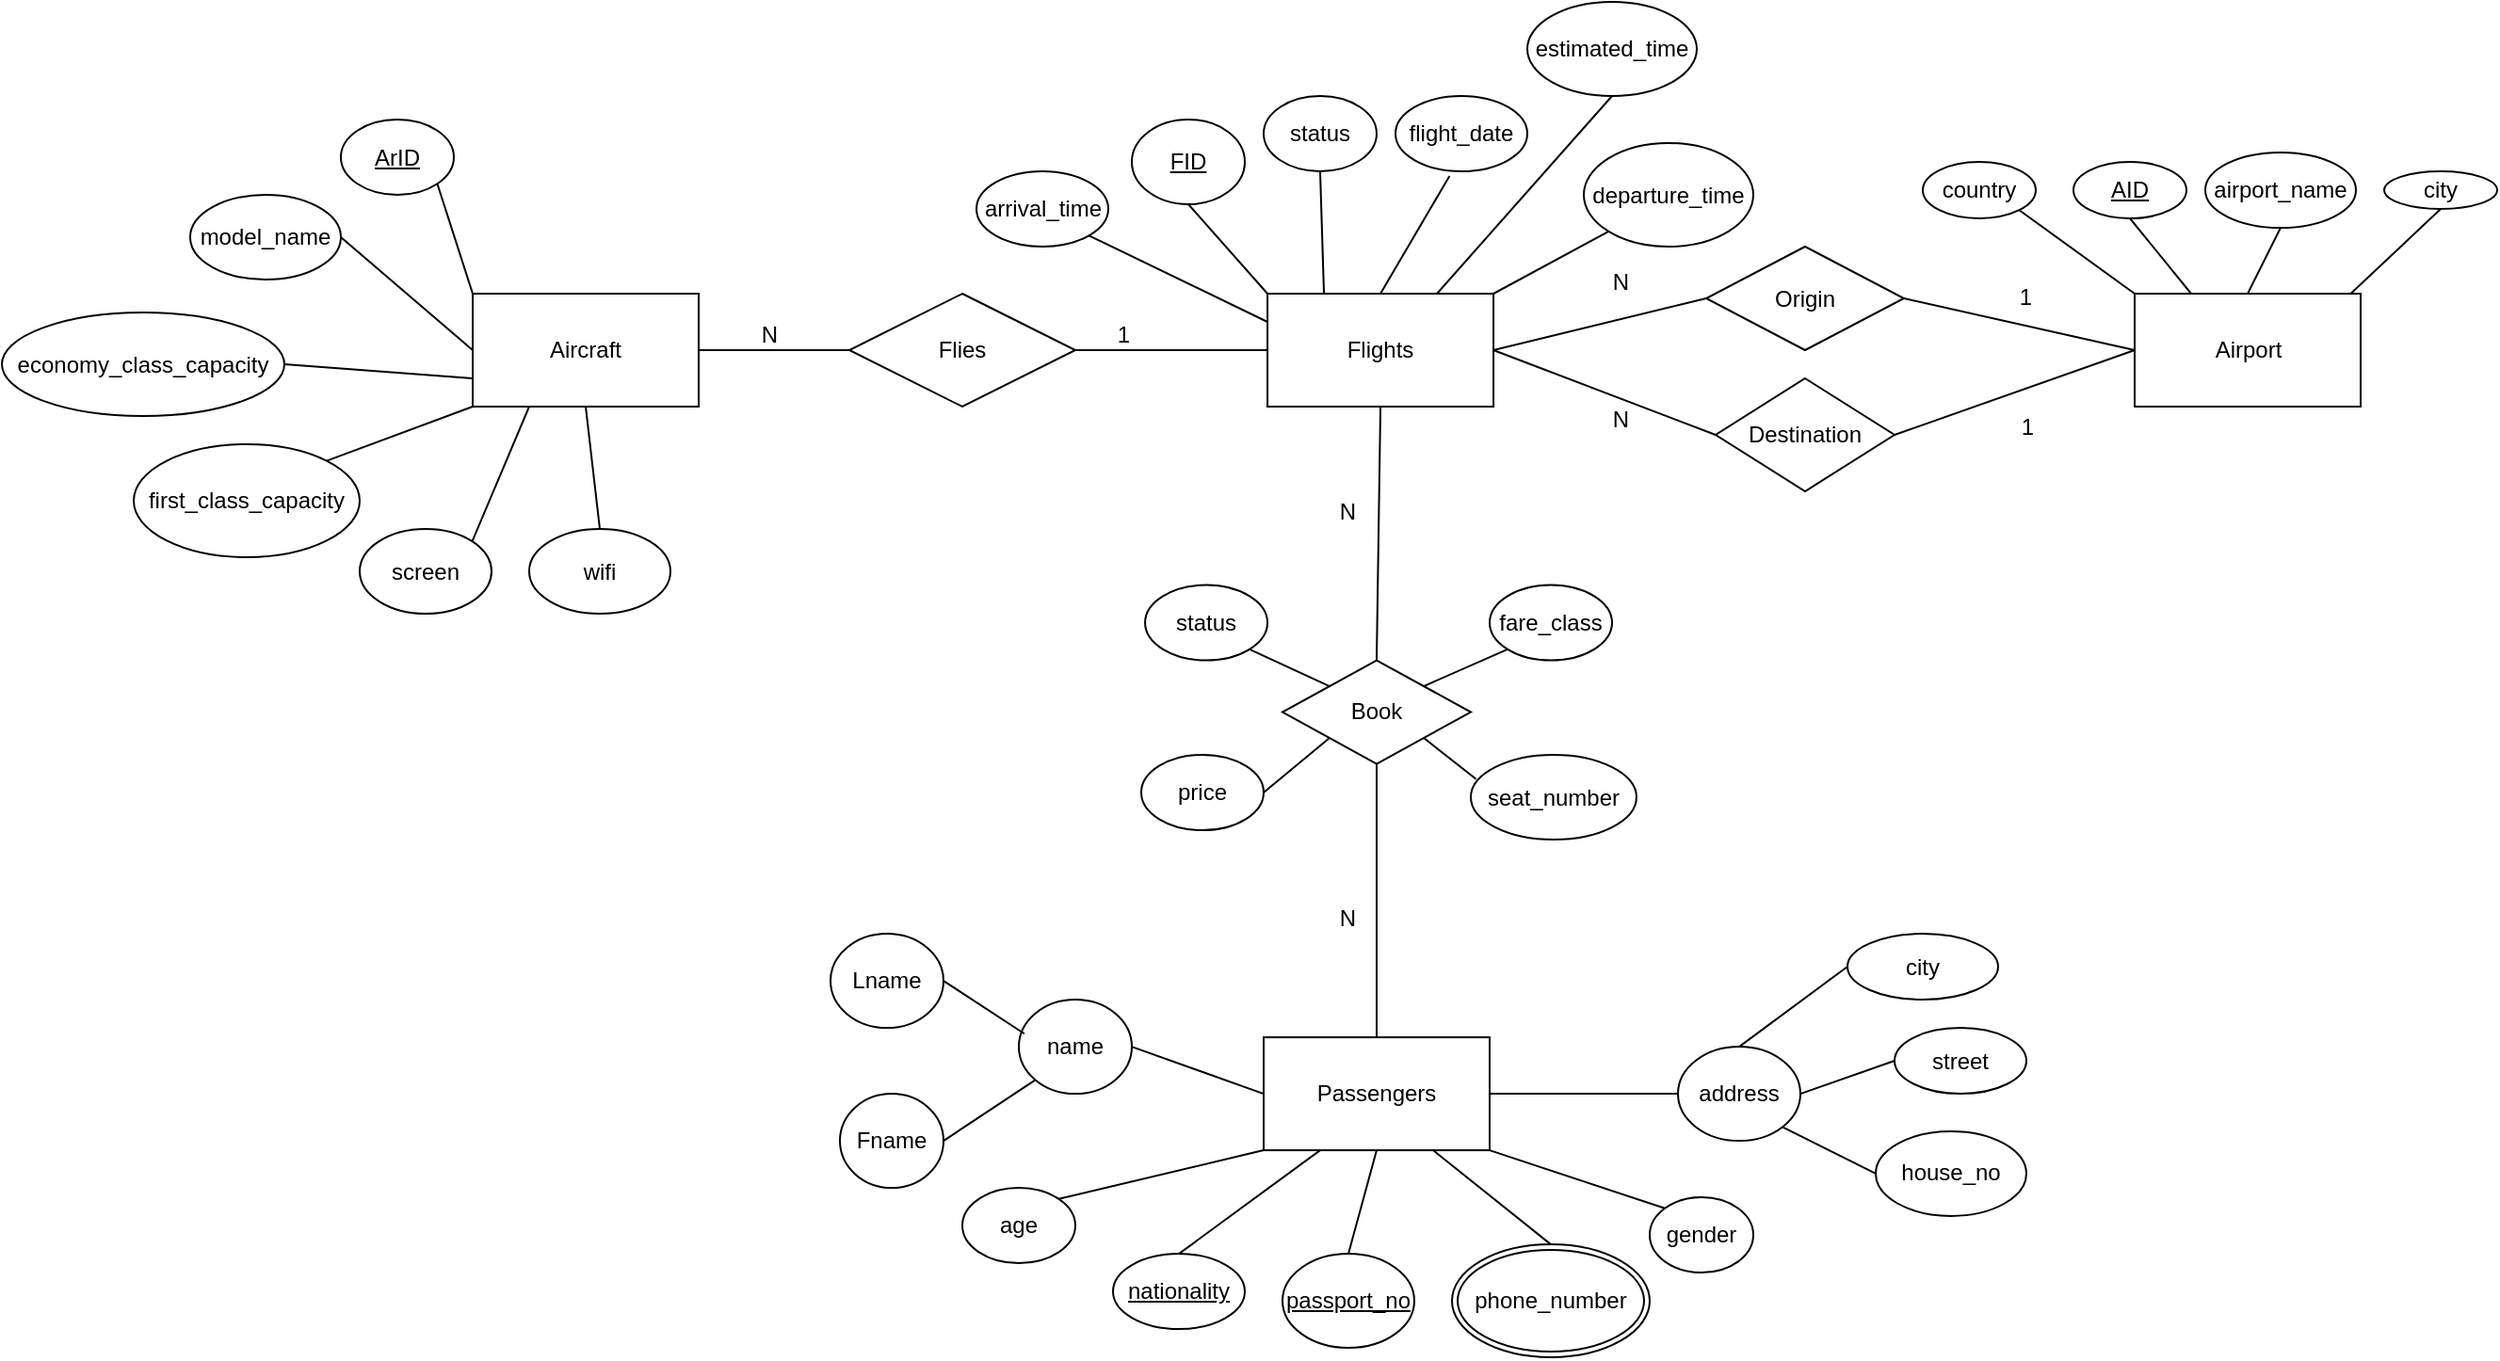<mxfile version="24.0.2" type="github" pages="2">
  <diagram id="XXDUhg0r5gsSnikIM7OF" name="ER-diagram_V2">
    <mxGraphModel dx="2116" dy="657" grid="1" gridSize="10" guides="1" tooltips="1" connect="1" arrows="1" fold="1" page="1" pageScale="1" pageWidth="850" pageHeight="1100" math="0" shadow="0">
      <root>
        <mxCell id="0" />
        <mxCell id="1" parent="0" />
        <mxCell id="b2223zaOqNi2kYBtWq65-1" value="Airport" style="rounded=0;whiteSpace=wrap;html=1;" parent="1" vertex="1">
          <mxGeometry x="412.5" y="205" width="120" height="60" as="geometry" />
        </mxCell>
        <mxCell id="b2223zaOqNi2kYBtWq65-3" value="Passengers" style="whiteSpace=wrap;html=1;" parent="1" vertex="1">
          <mxGeometry x="-50" y="600.04" width="120" height="60" as="geometry" />
        </mxCell>
        <mxCell id="b2223zaOqNi2kYBtWq65-4" value="Flights" style="whiteSpace=wrap;html=1;" parent="1" vertex="1">
          <mxGeometry x="-47.97" y="205" width="120" height="60" as="geometry" />
        </mxCell>
        <mxCell id="b2223zaOqNi2kYBtWq65-5" value="airport_name" style="ellipse;whiteSpace=wrap;html=1;align=center;" parent="1" vertex="1">
          <mxGeometry x="450" y="130" width="80" height="40" as="geometry" />
        </mxCell>
        <mxCell id="b2223zaOqNi2kYBtWq65-6" value="AID" style="ellipse;whiteSpace=wrap;html=1;align=center;fontStyle=4;" parent="1" vertex="1">
          <mxGeometry x="380" y="135" width="60" height="30" as="geometry" />
        </mxCell>
        <mxCell id="b2223zaOqNi2kYBtWq65-7" value="country" style="ellipse;whiteSpace=wrap;html=1;align=center;" parent="1" vertex="1">
          <mxGeometry x="300" y="135" width="60" height="30" as="geometry" />
        </mxCell>
        <mxCell id="b2223zaOqNi2kYBtWq65-8" value="city" style="ellipse;whiteSpace=wrap;html=1;align=center;" parent="1" vertex="1">
          <mxGeometry x="545" y="140" width="60" height="20" as="geometry" />
        </mxCell>
        <mxCell id="b2223zaOqNi2kYBtWq65-9" value="" style="endArrow=none;html=1;rounded=0;entryX=0;entryY=0;entryDx=0;entryDy=0;exitX=1;exitY=1;exitDx=0;exitDy=0;" parent="1" source="b2223zaOqNi2kYBtWq65-7" target="b2223zaOqNi2kYBtWq65-1" edge="1">
          <mxGeometry relative="1" as="geometry">
            <mxPoint x="305" y="205" as="sourcePoint" />
            <mxPoint x="465" y="205" as="targetPoint" />
          </mxGeometry>
        </mxCell>
        <mxCell id="b2223zaOqNi2kYBtWq65-10" value="" style="endArrow=none;html=1;rounded=0;entryX=0.25;entryY=0;entryDx=0;entryDy=0;exitX=0.5;exitY=1;exitDx=0;exitDy=0;" parent="1" source="b2223zaOqNi2kYBtWq65-6" target="b2223zaOqNi2kYBtWq65-1" edge="1">
          <mxGeometry relative="1" as="geometry">
            <mxPoint x="351" y="170" as="sourcePoint" />
            <mxPoint x="410" y="189" as="targetPoint" />
          </mxGeometry>
        </mxCell>
        <mxCell id="b2223zaOqNi2kYBtWq65-11" value="" style="endArrow=none;html=1;rounded=0;entryX=0.5;entryY=0;entryDx=0;entryDy=0;exitX=0.5;exitY=1;exitDx=0;exitDy=0;" parent="1" source="b2223zaOqNi2kYBtWq65-5" target="b2223zaOqNi2kYBtWq65-1" edge="1">
          <mxGeometry relative="1" as="geometry">
            <mxPoint x="460" y="185" as="sourcePoint" />
            <mxPoint x="500" y="194" as="targetPoint" />
          </mxGeometry>
        </mxCell>
        <mxCell id="b2223zaOqNi2kYBtWq65-12" value="" style="endArrow=none;html=1;rounded=0;entryX=0.954;entryY=0.005;entryDx=0;entryDy=0;entryPerimeter=0;exitX=0.5;exitY=1;exitDx=0;exitDy=0;" parent="1" source="b2223zaOqNi2kYBtWq65-8" target="b2223zaOqNi2kYBtWq65-1" edge="1">
          <mxGeometry relative="1" as="geometry">
            <mxPoint x="550" y="165" as="sourcePoint" />
            <mxPoint x="710" y="165" as="targetPoint" />
          </mxGeometry>
        </mxCell>
        <mxCell id="b2223zaOqNi2kYBtWq65-13" value="status" style="ellipse;whiteSpace=wrap;html=1;align=center;" parent="1" vertex="1">
          <mxGeometry x="-50" y="100" width="60" height="40" as="geometry" />
        </mxCell>
        <mxCell id="b2223zaOqNi2kYBtWq65-14" value="arrival_time" style="ellipse;whiteSpace=wrap;html=1;align=center;" parent="1" vertex="1">
          <mxGeometry x="-202.5" y="140" width="70" height="40" as="geometry" />
        </mxCell>
        <mxCell id="b2223zaOqNi2kYBtWq65-15" value="flight_date" style="ellipse;whiteSpace=wrap;html=1;align=center;" parent="1" vertex="1">
          <mxGeometry x="20" y="100" width="70" height="40" as="geometry" />
        </mxCell>
        <mxCell id="b2223zaOqNi2kYBtWq65-16" value="departure_time" style="ellipse;whiteSpace=wrap;html=1;align=center;" parent="1" vertex="1">
          <mxGeometry x="120" y="125" width="90" height="55" as="geometry" />
        </mxCell>
        <mxCell id="b2223zaOqNi2kYBtWq65-17" value="FID" style="ellipse;whiteSpace=wrap;html=1;align=center;fontStyle=4;" parent="1" vertex="1">
          <mxGeometry x="-120.0" y="112.5" width="60" height="45" as="geometry" />
        </mxCell>
        <mxCell id="b2223zaOqNi2kYBtWq65-18" value="" style="endArrow=none;html=1;rounded=0;exitX=0.5;exitY=1;exitDx=0;exitDy=0;entryX=0;entryY=0;entryDx=0;entryDy=0;" parent="1" source="b2223zaOqNi2kYBtWq65-17" target="b2223zaOqNi2kYBtWq65-4" edge="1">
          <mxGeometry relative="1" as="geometry">
            <mxPoint x="-340" y="315" as="sourcePoint" />
            <mxPoint x="-180.0" y="315" as="targetPoint" />
            <Array as="points" />
          </mxGeometry>
        </mxCell>
        <mxCell id="b2223zaOqNi2kYBtWq65-19" value="" style="endArrow=none;html=1;rounded=0;exitX=0.41;exitY=1.062;exitDx=0;exitDy=0;entryX=0.5;entryY=0;entryDx=0;entryDy=0;exitPerimeter=0;" parent="1" source="b2223zaOqNi2kYBtWq65-15" target="b2223zaOqNi2kYBtWq65-4" edge="1">
          <mxGeometry relative="1" as="geometry">
            <mxPoint x="-70.0" y="175" as="sourcePoint" />
            <mxPoint x="-50.0" y="195" as="targetPoint" />
            <Array as="points" />
          </mxGeometry>
        </mxCell>
        <mxCell id="b2223zaOqNi2kYBtWq65-20" value="" style="endArrow=none;html=1;rounded=0;exitX=0;exitY=1;exitDx=0;exitDy=0;entryX=1;entryY=0;entryDx=0;entryDy=0;" parent="1" source="b2223zaOqNi2kYBtWq65-16" target="b2223zaOqNi2kYBtWq65-4" edge="1">
          <mxGeometry relative="1" as="geometry">
            <mxPoint x="13.0" y="167" as="sourcePoint" />
            <mxPoint x="10.0" y="195" as="targetPoint" />
            <Array as="points" />
          </mxGeometry>
        </mxCell>
        <mxCell id="b2223zaOqNi2kYBtWq65-21" value="" style="endArrow=none;html=1;rounded=0;exitX=1;exitY=1;exitDx=0;exitDy=0;entryX=0;entryY=0.25;entryDx=0;entryDy=0;" parent="1" source="b2223zaOqNi2kYBtWq65-14" target="b2223zaOqNi2kYBtWq65-4" edge="1">
          <mxGeometry relative="1" as="geometry">
            <mxPoint x="23.0" y="177" as="sourcePoint" />
            <mxPoint x="20.0" y="205" as="targetPoint" />
            <Array as="points" />
          </mxGeometry>
        </mxCell>
        <mxCell id="b2223zaOqNi2kYBtWq65-22" value="" style="endArrow=none;html=1;rounded=0;entryX=0.5;entryY=1;entryDx=0;entryDy=0;exitX=0.25;exitY=0;exitDx=0;exitDy=0;" parent="1" source="b2223zaOqNi2kYBtWq65-4" target="b2223zaOqNi2kYBtWq65-13" edge="1">
          <mxGeometry relative="1" as="geometry">
            <mxPoint x="72" y="265" as="sourcePoint" />
            <mxPoint x="30.0" y="215" as="targetPoint" />
            <Array as="points" />
          </mxGeometry>
        </mxCell>
        <mxCell id="b2223zaOqNi2kYBtWq65-23" value="ArID" style="ellipse;whiteSpace=wrap;html=1;align=center;fontStyle=4;" parent="1" vertex="1">
          <mxGeometry x="-540" y="112.5" width="60" height="40" as="geometry" />
        </mxCell>
        <mxCell id="b2223zaOqNi2kYBtWq65-24" value="first_class_capacity" style="ellipse;whiteSpace=wrap;html=1;align=center;" parent="1" vertex="1">
          <mxGeometry x="-650" y="285" width="120" height="60" as="geometry" />
        </mxCell>
        <mxCell id="b2223zaOqNi2kYBtWq65-25" value="" style="endArrow=none;html=1;rounded=0;exitX=1;exitY=0;exitDx=0;exitDy=0;entryX=0;entryY=1;entryDx=0;entryDy=0;" parent="1" source="b2223zaOqNi2kYBtWq65-24" target="b2223zaOqNi2kYBtWq65-116" edge="1">
          <mxGeometry relative="1" as="geometry">
            <mxPoint x="-350" y="275" as="sourcePoint" />
            <mxPoint x="-470" y="260" as="targetPoint" />
          </mxGeometry>
        </mxCell>
        <mxCell id="b2223zaOqNi2kYBtWq65-26" value="" style="endArrow=none;html=1;rounded=0;exitX=1;exitY=1;exitDx=0;exitDy=0;entryX=0;entryY=0;entryDx=0;entryDy=0;" parent="1" source="b2223zaOqNi2kYBtWq65-23" target="b2223zaOqNi2kYBtWq65-116" edge="1">
          <mxGeometry relative="1" as="geometry">
            <mxPoint x="-570" y="215" as="sourcePoint" />
            <mxPoint x="-470" y="207.5" as="targetPoint" />
          </mxGeometry>
        </mxCell>
        <mxCell id="b2223zaOqNi2kYBtWq65-28" value="status" style="ellipse;whiteSpace=wrap;html=1;align=center;" parent="1" vertex="1">
          <mxGeometry x="-112.97" y="359.78" width="65" height="40" as="geometry" />
        </mxCell>
        <mxCell id="b2223zaOqNi2kYBtWq65-29" value="price" style="ellipse;whiteSpace=wrap;html=1;align=center;" parent="1" vertex="1">
          <mxGeometry x="-115.0" y="450" width="65" height="40" as="geometry" />
        </mxCell>
        <mxCell id="b2223zaOqNi2kYBtWq65-30" value="seat_number" style="ellipse;whiteSpace=wrap;html=1;align=center;" parent="1" vertex="1">
          <mxGeometry x="60" y="450" width="87.97" height="45" as="geometry" />
        </mxCell>
        <mxCell id="b2223zaOqNi2kYBtWq65-31" value="fare_class" style="ellipse;whiteSpace=wrap;html=1;align=center;" parent="1" vertex="1">
          <mxGeometry x="70.0" y="359.78" width="65" height="40" as="geometry" />
        </mxCell>
        <mxCell id="b2223zaOqNi2kYBtWq65-32" value="" style="endArrow=none;html=1;rounded=0;exitX=0;exitY=0;exitDx=0;exitDy=0;entryX=1;entryY=1;entryDx=0;entryDy=0;" parent="1" source="b2223zaOqNi2kYBtWq65-67" target="b2223zaOqNi2kYBtWq65-28" edge="1">
          <mxGeometry relative="1" as="geometry">
            <mxPoint x="503.66" y="470.17" as="sourcePoint" />
            <mxPoint x="663.66" y="470.17" as="targetPoint" />
          </mxGeometry>
        </mxCell>
        <mxCell id="b2223zaOqNi2kYBtWq65-34" value="" style="endArrow=none;html=1;rounded=0;exitX=0;exitY=1;exitDx=0;exitDy=0;entryX=1;entryY=0.5;entryDx=0;entryDy=0;" parent="1" source="b2223zaOqNi2kYBtWq65-67" target="b2223zaOqNi2kYBtWq65-29" edge="1">
          <mxGeometry relative="1" as="geometry">
            <mxPoint x="443.66" y="540.17" as="sourcePoint" />
            <mxPoint x="404.66" y="579.17" as="targetPoint" />
            <Array as="points" />
          </mxGeometry>
        </mxCell>
        <mxCell id="b2223zaOqNi2kYBtWq65-35" value="" style="endArrow=none;html=1;rounded=0;entryX=0.032;entryY=0.286;entryDx=0;entryDy=0;entryPerimeter=0;exitX=1;exitY=1;exitDx=0;exitDy=0;" parent="1" source="b2223zaOqNi2kYBtWq65-67" target="b2223zaOqNi2kYBtWq65-30" edge="1">
          <mxGeometry relative="1" as="geometry">
            <mxPoint x="524" y="529.78" as="sourcePoint" />
            <mxPoint x="124.618" y="450.577" as="targetPoint" />
          </mxGeometry>
        </mxCell>
        <mxCell id="b2223zaOqNi2kYBtWq65-36" value="" style="endArrow=none;html=1;rounded=0;entryX=0;entryY=1;entryDx=0;entryDy=0;exitX=1;exitY=0;exitDx=0;exitDy=0;" parent="1" source="b2223zaOqNi2kYBtWq65-67" target="b2223zaOqNi2kYBtWq65-31" edge="1">
          <mxGeometry relative="1" as="geometry">
            <mxPoint x="70" y="427.78" as="sourcePoint" />
            <mxPoint x="585.858" y="605.919" as="targetPoint" />
          </mxGeometry>
        </mxCell>
        <mxCell id="b2223zaOqNi2kYBtWq65-37" value="Lname" style="ellipse;whiteSpace=wrap;html=1;align=center;" parent="1" vertex="1">
          <mxGeometry x="-280" y="545.04" width="60" height="50" as="geometry" />
        </mxCell>
        <mxCell id="b2223zaOqNi2kYBtWq65-39" value="name" style="ellipse;whiteSpace=wrap;html=1;align=center;" parent="1" vertex="1">
          <mxGeometry x="-180" y="580.04" width="60" height="50" as="geometry" />
        </mxCell>
        <mxCell id="b2223zaOqNi2kYBtWq65-40" value="Fname" style="ellipse;whiteSpace=wrap;html=1;align=center;" parent="1" vertex="1">
          <mxGeometry x="-275" y="630.04" width="55" height="50" as="geometry" />
        </mxCell>
        <mxCell id="b2223zaOqNi2kYBtWq65-41" value="gender" style="ellipse;whiteSpace=wrap;html=1;align=center;" parent="1" vertex="1">
          <mxGeometry x="155" y="685.04" width="55" height="40" as="geometry" />
        </mxCell>
        <mxCell id="b2223zaOqNi2kYBtWq65-42" value="address" style="ellipse;whiteSpace=wrap;html=1;align=center;" parent="1" vertex="1">
          <mxGeometry x="170" y="605.04" width="65" height="50" as="geometry" />
        </mxCell>
        <mxCell id="b2223zaOqNi2kYBtWq65-43" value="age" style="ellipse;whiteSpace=wrap;html=1;align=center;" parent="1" vertex="1">
          <mxGeometry x="-210" y="680.04" width="60" height="40" as="geometry" />
        </mxCell>
        <mxCell id="b2223zaOqNi2kYBtWq65-44" value="&lt;u&gt;nationality&lt;/u&gt;" style="ellipse;whiteSpace=wrap;html=1;align=center;" parent="1" vertex="1">
          <mxGeometry x="-130" y="715.04" width="70" height="40" as="geometry" />
        </mxCell>
        <mxCell id="b2223zaOqNi2kYBtWq65-45" value="&lt;u&gt;passport_no&lt;/u&gt;" style="ellipse;whiteSpace=wrap;html=1;align=center;" parent="1" vertex="1">
          <mxGeometry x="-40" y="715.04" width="70" height="50" as="geometry" />
        </mxCell>
        <mxCell id="b2223zaOqNi2kYBtWq65-46" value="phone_number" style="ellipse;shape=doubleEllipse;margin=3;whiteSpace=wrap;html=1;align=center;" parent="1" vertex="1">
          <mxGeometry x="50" y="710.06" width="105" height="59.96" as="geometry" />
        </mxCell>
        <mxCell id="b2223zaOqNi2kYBtWq65-48" value="" style="endArrow=none;html=1;rounded=0;exitX=0;exitY=0.5;exitDx=0;exitDy=0;entryX=1;entryY=0.5;entryDx=0;entryDy=0;" parent="1" source="b2223zaOqNi2kYBtWq65-42" target="b2223zaOqNi2kYBtWq65-3" edge="1">
          <mxGeometry relative="1" as="geometry">
            <mxPoint x="-187.5" y="615.04" as="sourcePoint" />
            <mxPoint x="-72.5" y="655.04" as="targetPoint" />
          </mxGeometry>
        </mxCell>
        <mxCell id="b2223zaOqNi2kYBtWq65-49" value="" style="endArrow=none;html=1;rounded=0;entryX=0;entryY=1;entryDx=0;entryDy=0;exitX=1;exitY=0;exitDx=0;exitDy=0;" parent="1" source="b2223zaOqNi2kYBtWq65-43" target="b2223zaOqNi2kYBtWq65-3" edge="1">
          <mxGeometry relative="1" as="geometry">
            <mxPoint x="-187.5" y="615.04" as="sourcePoint" />
            <mxPoint x="-27.5" y="615.04" as="targetPoint" />
          </mxGeometry>
        </mxCell>
        <mxCell id="b2223zaOqNi2kYBtWq65-50" value="" style="endArrow=none;html=1;rounded=0;entryX=0.25;entryY=1;entryDx=0;entryDy=0;exitX=0.5;exitY=0;exitDx=0;exitDy=0;" parent="1" source="b2223zaOqNi2kYBtWq65-44" target="b2223zaOqNi2kYBtWq65-3" edge="1">
          <mxGeometry relative="1" as="geometry">
            <mxPoint x="-187.5" y="615.04" as="sourcePoint" />
            <mxPoint x="-27.5" y="615.04" as="targetPoint" />
          </mxGeometry>
        </mxCell>
        <mxCell id="b2223zaOqNi2kYBtWq65-51" value="" style="endArrow=none;html=1;rounded=0;entryX=0.5;entryY=1;entryDx=0;entryDy=0;exitX=0.5;exitY=0;exitDx=0;exitDy=0;" parent="1" source="b2223zaOqNi2kYBtWq65-45" target="b2223zaOqNi2kYBtWq65-3" edge="1">
          <mxGeometry relative="1" as="geometry">
            <mxPoint x="-187.5" y="615.04" as="sourcePoint" />
            <mxPoint x="-27.5" y="615.04" as="targetPoint" />
          </mxGeometry>
        </mxCell>
        <mxCell id="b2223zaOqNi2kYBtWq65-52" value="" style="endArrow=none;html=1;rounded=0;entryX=0.75;entryY=1;entryDx=0;entryDy=0;exitX=0.5;exitY=0;exitDx=0;exitDy=0;" parent="1" source="b2223zaOqNi2kYBtWq65-46" target="b2223zaOqNi2kYBtWq65-3" edge="1">
          <mxGeometry relative="1" as="geometry">
            <mxPoint x="-187.5" y="615.04" as="sourcePoint" />
            <mxPoint x="-27.5" y="615.04" as="targetPoint" />
          </mxGeometry>
        </mxCell>
        <mxCell id="b2223zaOqNi2kYBtWq65-53" value="" style="endArrow=none;html=1;rounded=0;entryX=1;entryY=1;entryDx=0;entryDy=0;exitX=0;exitY=0;exitDx=0;exitDy=0;" parent="1" source="b2223zaOqNi2kYBtWq65-41" target="b2223zaOqNi2kYBtWq65-3" edge="1">
          <mxGeometry relative="1" as="geometry">
            <mxPoint x="-187.5" y="615.04" as="sourcePoint" />
            <mxPoint x="-27.5" y="615.04" as="targetPoint" />
          </mxGeometry>
        </mxCell>
        <mxCell id="b2223zaOqNi2kYBtWq65-54" value="" style="endArrow=none;html=1;rounded=0;entryX=0;entryY=0.5;entryDx=0;entryDy=0;exitX=1;exitY=0.5;exitDx=0;exitDy=0;" parent="1" source="b2223zaOqNi2kYBtWq65-39" target="b2223zaOqNi2kYBtWq65-3" edge="1">
          <mxGeometry relative="1" as="geometry">
            <mxPoint x="-187.5" y="615.04" as="sourcePoint" />
            <mxPoint x="-27.5" y="615.04" as="targetPoint" />
          </mxGeometry>
        </mxCell>
        <mxCell id="b2223zaOqNi2kYBtWq65-55" value="" style="endArrow=none;html=1;rounded=0;entryX=1;entryY=0.5;entryDx=0;entryDy=0;exitX=0;exitY=1;exitDx=0;exitDy=0;" parent="1" source="b2223zaOqNi2kYBtWq65-39" target="b2223zaOqNi2kYBtWq65-40" edge="1">
          <mxGeometry relative="1" as="geometry">
            <mxPoint x="-508.75" y="614.27" as="sourcePoint" />
            <mxPoint x="-348.75" y="614.27" as="targetPoint" />
          </mxGeometry>
        </mxCell>
        <mxCell id="b2223zaOqNi2kYBtWq65-56" value="" style="endArrow=none;html=1;rounded=0;entryX=1;entryY=0.5;entryDx=0;entryDy=0;exitX=0.049;exitY=0.362;exitDx=0;exitDy=0;exitPerimeter=0;" parent="1" source="b2223zaOqNi2kYBtWq65-39" target="b2223zaOqNi2kYBtWq65-37" edge="1">
          <mxGeometry relative="1" as="geometry">
            <mxPoint x="-508.75" y="614.27" as="sourcePoint" />
            <mxPoint x="-348.75" y="614.27" as="targetPoint" />
          </mxGeometry>
        </mxCell>
        <mxCell id="b2223zaOqNi2kYBtWq65-58" value="Origin" style="shape=rhombus;perimeter=rhombusPerimeter;whiteSpace=wrap;html=1;align=center;" parent="1" vertex="1">
          <mxGeometry x="185" y="180" width="105" height="55" as="geometry" />
        </mxCell>
        <mxCell id="b2223zaOqNi2kYBtWq65-67" value="Book" style="shape=rhombus;perimeter=rhombusPerimeter;whiteSpace=wrap;html=1;align=center;" parent="1" vertex="1">
          <mxGeometry x="-40" y="399.78" width="100" height="55" as="geometry" />
        </mxCell>
        <mxCell id="b2223zaOqNi2kYBtWq65-77" style="edgeStyle=orthogonalEdgeStyle;rounded=0;orthogonalLoop=1;jettySize=auto;html=1;exitX=0.5;exitY=1;exitDx=0;exitDy=0;" parent="1" source="b2223zaOqNi2kYBtWq65-40" target="b2223zaOqNi2kYBtWq65-40" edge="1">
          <mxGeometry relative="1" as="geometry" />
        </mxCell>
        <mxCell id="b2223zaOqNi2kYBtWq65-83" value="model_name" style="ellipse;whiteSpace=wrap;html=1;align=center;" parent="1" vertex="1">
          <mxGeometry x="-620" y="152.5" width="80" height="45" as="geometry" />
        </mxCell>
        <mxCell id="b2223zaOqNi2kYBtWq65-84" value="" style="endArrow=none;html=1;rounded=0;exitX=1;exitY=0.5;exitDx=0;exitDy=0;entryX=0;entryY=0.5;entryDx=0;entryDy=0;" parent="1" source="b2223zaOqNi2kYBtWq65-83" target="b2223zaOqNi2kYBtWq65-116" edge="1">
          <mxGeometry relative="1" as="geometry">
            <mxPoint x="-280" y="159.38" as="sourcePoint" />
            <mxPoint x="-467.53" y="235.36" as="targetPoint" />
          </mxGeometry>
        </mxCell>
        <mxCell id="b2223zaOqNi2kYBtWq65-85" value="screen" style="ellipse;whiteSpace=wrap;html=1;align=center;" parent="1" vertex="1">
          <mxGeometry x="-530" y="330" width="70" height="45" as="geometry" />
        </mxCell>
        <mxCell id="b2223zaOqNi2kYBtWq65-86" value="wifi" style="ellipse;whiteSpace=wrap;html=1;align=center;" parent="1" vertex="1">
          <mxGeometry x="-440" y="330" width="75" height="45" as="geometry" />
        </mxCell>
        <mxCell id="b2223zaOqNi2kYBtWq65-87" value="" style="endArrow=none;html=1;rounded=0;exitX=1;exitY=0;exitDx=0;exitDy=0;entryX=0.25;entryY=1;entryDx=0;entryDy=0;" parent="1" source="b2223zaOqNi2kYBtWq65-85" target="b2223zaOqNi2kYBtWq65-116" edge="1">
          <mxGeometry relative="1" as="geometry">
            <mxPoint x="10" y="135" as="sourcePoint" />
            <mxPoint x="-430" y="255" as="targetPoint" />
          </mxGeometry>
        </mxCell>
        <mxCell id="b2223zaOqNi2kYBtWq65-88" value="" style="endArrow=none;html=1;rounded=0;exitX=0.5;exitY=0;exitDx=0;exitDy=0;entryX=0.5;entryY=1;entryDx=0;entryDy=0;" parent="1" source="b2223zaOqNi2kYBtWq65-86" target="b2223zaOqNi2kYBtWq65-116" edge="1">
          <mxGeometry relative="1" as="geometry">
            <mxPoint x="10" y="135" as="sourcePoint" />
            <mxPoint x="-405" y="260" as="targetPoint" />
          </mxGeometry>
        </mxCell>
        <mxCell id="b2223zaOqNi2kYBtWq65-90" style="edgeStyle=orthogonalEdgeStyle;rounded=0;orthogonalLoop=1;jettySize=auto;html=1;exitX=0.5;exitY=1;exitDx=0;exitDy=0;" parent="1" source="b2223zaOqNi2kYBtWq65-67" target="b2223zaOqNi2kYBtWq65-67" edge="1">
          <mxGeometry relative="1" as="geometry" />
        </mxCell>
        <mxCell id="b2223zaOqNi2kYBtWq65-96" value="" style="endArrow=none;html=1;rounded=0;exitX=0.5;exitY=0;exitDx=0;exitDy=0;entryX=0.5;entryY=1;entryDx=0;entryDy=0;" parent="1" source="b2223zaOqNi2kYBtWq65-67" target="b2223zaOqNi2kYBtWq65-4" edge="1">
          <mxGeometry relative="1" as="geometry">
            <mxPoint x="20" y="435" as="sourcePoint" />
            <mxPoint x="180" y="435" as="targetPoint" />
          </mxGeometry>
        </mxCell>
        <mxCell id="b2223zaOqNi2kYBtWq65-97" value="N" style="resizable=0;html=1;whiteSpace=wrap;align=right;verticalAlign=bottom;" parent="b2223zaOqNi2kYBtWq65-96" connectable="0" vertex="1">
          <mxGeometry x="1" relative="1" as="geometry">
            <mxPoint x="-12" y="65" as="offset" />
          </mxGeometry>
        </mxCell>
        <mxCell id="b2223zaOqNi2kYBtWq65-101" value="" style="endArrow=none;html=1;rounded=0;exitX=0.5;exitY=1;exitDx=0;exitDy=0;entryX=0.5;entryY=0;entryDx=0;entryDy=0;" parent="1" source="b2223zaOqNi2kYBtWq65-67" target="b2223zaOqNi2kYBtWq65-3" edge="1">
          <mxGeometry relative="1" as="geometry">
            <mxPoint x="20" y="435" as="sourcePoint" />
            <mxPoint x="180" y="435" as="targetPoint" />
          </mxGeometry>
        </mxCell>
        <mxCell id="b2223zaOqNi2kYBtWq65-102" value="N" style="resizable=0;html=1;whiteSpace=wrap;align=right;verticalAlign=bottom;" parent="b2223zaOqNi2kYBtWq65-101" connectable="0" vertex="1">
          <mxGeometry x="1" relative="1" as="geometry">
            <mxPoint x="-10" y="-55" as="offset" />
          </mxGeometry>
        </mxCell>
        <mxCell id="b2223zaOqNi2kYBtWq65-106" value="" style="endArrow=none;html=1;rounded=0;exitX=1;exitY=0.5;exitDx=0;exitDy=0;entryX=0;entryY=0.5;entryDx=0;entryDy=0;" parent="1" source="b2223zaOqNi2kYBtWq65-117" target="b2223zaOqNi2kYBtWq65-4" edge="1">
          <mxGeometry relative="1" as="geometry">
            <mxPoint x="-160" y="245" as="sourcePoint" />
            <mxPoint x="80" y="375" as="targetPoint" />
          </mxGeometry>
        </mxCell>
        <mxCell id="b2223zaOqNi2kYBtWq65-107" value="1" style="resizable=0;html=1;whiteSpace=wrap;align=right;verticalAlign=bottom;" parent="b2223zaOqNi2kYBtWq65-106" connectable="0" vertex="1">
          <mxGeometry x="1" relative="1" as="geometry">
            <mxPoint x="-72" as="offset" />
          </mxGeometry>
        </mxCell>
        <mxCell id="b2223zaOqNi2kYBtWq65-110" value="" style="endArrow=none;html=1;rounded=0;exitX=1;exitY=0.5;exitDx=0;exitDy=0;entryX=0;entryY=0.5;entryDx=0;entryDy=0;" parent="1" source="b2223zaOqNi2kYBtWq65-116" target="b2223zaOqNi2kYBtWq65-117" edge="1">
          <mxGeometry relative="1" as="geometry">
            <mxPoint x="-380" y="255" as="sourcePoint" />
            <mxPoint x="-280" y="245" as="targetPoint" />
          </mxGeometry>
        </mxCell>
        <mxCell id="b2223zaOqNi2kYBtWq65-111" value="N" style="resizable=0;html=1;whiteSpace=wrap;align=right;verticalAlign=bottom;" parent="b2223zaOqNi2kYBtWq65-110" connectable="0" vertex="1">
          <mxGeometry x="1" relative="1" as="geometry">
            <mxPoint x="-37" as="offset" />
          </mxGeometry>
        </mxCell>
        <mxCell id="b2223zaOqNi2kYBtWq65-116" value="Aircraft" style="whiteSpace=wrap;html=1;align=center;" parent="1" vertex="1">
          <mxGeometry x="-470" y="205" width="120" height="60" as="geometry" />
        </mxCell>
        <mxCell id="b2223zaOqNi2kYBtWq65-117" value="Flies" style="shape=rhombus;perimeter=rhombusPerimeter;whiteSpace=wrap;html=1;align=center;" parent="1" vertex="1">
          <mxGeometry x="-270" y="205" width="120" height="60" as="geometry" />
        </mxCell>
        <mxCell id="vnUN6NfqjkLT95MUsFVZ-1" value="economy_class_capacity" style="ellipse;whiteSpace=wrap;html=1;align=center;" parent="1" vertex="1">
          <mxGeometry x="-720" y="215" width="150" height="55" as="geometry" />
        </mxCell>
        <mxCell id="vnUN6NfqjkLT95MUsFVZ-2" value="" style="endArrow=none;html=1;rounded=0;exitX=1;exitY=0.5;exitDx=0;exitDy=0;entryX=0;entryY=0.75;entryDx=0;entryDy=0;" parent="1" source="vnUN6NfqjkLT95MUsFVZ-1" target="b2223zaOqNi2kYBtWq65-116" edge="1">
          <mxGeometry relative="1" as="geometry">
            <mxPoint x="-120" y="455" as="sourcePoint" />
            <mxPoint x="40" y="455" as="targetPoint" />
          </mxGeometry>
        </mxCell>
        <mxCell id="vnUN6NfqjkLT95MUsFVZ-5" value="" style="endArrow=none;html=1;rounded=0;exitX=1;exitY=0.5;exitDx=0;exitDy=0;entryX=0;entryY=0.5;entryDx=0;entryDy=0;" parent="1" source="b2223zaOqNi2kYBtWq65-4" target="b2223zaOqNi2kYBtWq65-58" edge="1">
          <mxGeometry relative="1" as="geometry">
            <mxPoint x="-160" y="455" as="sourcePoint" />
            <mxPoint y="455" as="targetPoint" />
          </mxGeometry>
        </mxCell>
        <mxCell id="vnUN6NfqjkLT95MUsFVZ-6" value="N" style="resizable=0;html=1;whiteSpace=wrap;align=right;verticalAlign=bottom;" parent="vnUN6NfqjkLT95MUsFVZ-5" connectable="0" vertex="1">
          <mxGeometry x="1" relative="1" as="geometry">
            <mxPoint x="-40" as="offset" />
          </mxGeometry>
        </mxCell>
        <mxCell id="vnUN6NfqjkLT95MUsFVZ-8" value="estimated_time" style="ellipse;whiteSpace=wrap;html=1;align=center;" parent="1" vertex="1">
          <mxGeometry x="90" y="50" width="90" height="50" as="geometry" />
        </mxCell>
        <mxCell id="vnUN6NfqjkLT95MUsFVZ-10" value="" style="endArrow=none;html=1;rounded=0;exitX=0.75;exitY=0;exitDx=0;exitDy=0;entryX=0.5;entryY=1;entryDx=0;entryDy=0;" parent="1" source="b2223zaOqNi2kYBtWq65-4" target="vnUN6NfqjkLT95MUsFVZ-8" edge="1">
          <mxGeometry relative="1" as="geometry">
            <mxPoint x="-150" y="305" as="sourcePoint" />
            <mxPoint x="10" y="305" as="targetPoint" />
          </mxGeometry>
        </mxCell>
        <mxCell id="NQdyUY7oWoHfVjmba7Tq-1" value="" style="endArrow=none;html=1;rounded=0;entryX=0;entryY=0.5;entryDx=0;entryDy=0;exitX=1;exitY=0.5;exitDx=0;exitDy=0;" parent="1" source="b2223zaOqNi2kYBtWq65-58" target="b2223zaOqNi2kYBtWq65-1" edge="1">
          <mxGeometry relative="1" as="geometry">
            <mxPoint y="250" as="sourcePoint" />
            <mxPoint x="160" y="250" as="targetPoint" />
          </mxGeometry>
        </mxCell>
        <mxCell id="NQdyUY7oWoHfVjmba7Tq-2" value="1" style="resizable=0;html=1;whiteSpace=wrap;align=right;verticalAlign=bottom;" parent="NQdyUY7oWoHfVjmba7Tq-1" connectable="0" vertex="1">
          <mxGeometry x="1" relative="1" as="geometry">
            <mxPoint x="-52" y="50" as="offset" />
          </mxGeometry>
        </mxCell>
        <mxCell id="NQdyUY7oWoHfVjmba7Tq-3" value="Destination" style="shape=rhombus;perimeter=rhombusPerimeter;whiteSpace=wrap;html=1;align=center;" parent="1" vertex="1">
          <mxGeometry x="190" y="250" width="95" height="60" as="geometry" />
        </mxCell>
        <mxCell id="QAVyppkqZYYIvtkT26d0-1" value="" style="endArrow=none;html=1;rounded=0;entryX=0;entryY=0.5;entryDx=0;entryDy=0;exitX=1;exitY=0.5;exitDx=0;exitDy=0;" parent="1" source="b2223zaOqNi2kYBtWq65-4" target="NQdyUY7oWoHfVjmba7Tq-3" edge="1">
          <mxGeometry relative="1" as="geometry">
            <mxPoint y="280" as="sourcePoint" />
            <mxPoint x="160" y="280" as="targetPoint" />
          </mxGeometry>
        </mxCell>
        <mxCell id="QAVyppkqZYYIvtkT26d0-2" value="N" style="resizable=0;html=1;whiteSpace=wrap;align=right;verticalAlign=bottom;" parent="QAVyppkqZYYIvtkT26d0-1" connectable="0" vertex="1">
          <mxGeometry x="1" relative="1" as="geometry">
            <mxPoint x="-45" as="offset" />
          </mxGeometry>
        </mxCell>
        <mxCell id="QAVyppkqZYYIvtkT26d0-3" value="" style="endArrow=none;html=1;rounded=0;entryX=0;entryY=0.5;entryDx=0;entryDy=0;exitX=1;exitY=0.5;exitDx=0;exitDy=0;" parent="1" source="NQdyUY7oWoHfVjmba7Tq-3" target="b2223zaOqNi2kYBtWq65-1" edge="1">
          <mxGeometry relative="1" as="geometry">
            <mxPoint y="280" as="sourcePoint" />
            <mxPoint x="160" y="280" as="targetPoint" />
          </mxGeometry>
        </mxCell>
        <mxCell id="QAVyppkqZYYIvtkT26d0-4" value="1" style="resizable=0;html=1;whiteSpace=wrap;align=right;verticalAlign=bottom;" parent="QAVyppkqZYYIvtkT26d0-3" connectable="0" vertex="1">
          <mxGeometry x="1" relative="1" as="geometry">
            <mxPoint x="-53" y="-20" as="offset" />
          </mxGeometry>
        </mxCell>
        <mxCell id="Z3CzPBw_4ywsS45tL4Ca-3" value="city" style="ellipse;whiteSpace=wrap;html=1;align=center;" parent="1" vertex="1">
          <mxGeometry x="260" y="545.04" width="80" height="34.96" as="geometry" />
        </mxCell>
        <mxCell id="Z3CzPBw_4ywsS45tL4Ca-4" value="street" style="ellipse;whiteSpace=wrap;html=1;align=center;" parent="1" vertex="1">
          <mxGeometry x="285" y="595.04" width="70" height="34.96" as="geometry" />
        </mxCell>
        <mxCell id="Z3CzPBw_4ywsS45tL4Ca-5" value="house_no" style="ellipse;whiteSpace=wrap;html=1;align=center;" parent="1" vertex="1">
          <mxGeometry x="275" y="650" width="80" height="44.96" as="geometry" />
        </mxCell>
        <mxCell id="Z3CzPBw_4ywsS45tL4Ca-6" value="" style="endArrow=none;html=1;rounded=0;entryX=0;entryY=0.5;entryDx=0;entryDy=0;exitX=0.5;exitY=0;exitDx=0;exitDy=0;" parent="1" source="b2223zaOqNi2kYBtWq65-42" target="Z3CzPBw_4ywsS45tL4Ca-3" edge="1">
          <mxGeometry relative="1" as="geometry">
            <mxPoint x="-40" y="490" as="sourcePoint" />
            <mxPoint x="120" y="490" as="targetPoint" />
          </mxGeometry>
        </mxCell>
        <mxCell id="Z3CzPBw_4ywsS45tL4Ca-7" value="" style="endArrow=none;html=1;rounded=0;entryX=0;entryY=0.5;entryDx=0;entryDy=0;exitX=1;exitY=0.5;exitDx=0;exitDy=0;" parent="1" source="b2223zaOqNi2kYBtWq65-42" target="Z3CzPBw_4ywsS45tL4Ca-4" edge="1">
          <mxGeometry relative="1" as="geometry">
            <mxPoint x="-40" y="490" as="sourcePoint" />
            <mxPoint x="120" y="490" as="targetPoint" />
          </mxGeometry>
        </mxCell>
        <mxCell id="Z3CzPBw_4ywsS45tL4Ca-8" value="" style="endArrow=none;html=1;rounded=0;entryX=0;entryY=0.5;entryDx=0;entryDy=0;exitX=1;exitY=1;exitDx=0;exitDy=0;" parent="1" source="b2223zaOqNi2kYBtWq65-42" target="Z3CzPBw_4ywsS45tL4Ca-5" edge="1">
          <mxGeometry relative="1" as="geometry">
            <mxPoint x="-40" y="490" as="sourcePoint" />
            <mxPoint x="120" y="490" as="targetPoint" />
          </mxGeometry>
        </mxCell>
      </root>
    </mxGraphModel>
  </diagram>
  <diagram id="iNQd8kfftKVqM0_Lcbkq" name="Relational-shcema">
    <mxGraphModel dx="2116" dy="657" grid="1" gridSize="10" guides="1" tooltips="1" connect="1" arrows="1" fold="1" page="1" pageScale="1" pageWidth="850" pageHeight="1100" math="0" shadow="0">
      <root>
        <mxCell id="0" />
        <mxCell id="1" parent="0" />
        <mxCell id="5stHuUrjbayk9KTU00dm-1" value="Airport" style="rounded=0;whiteSpace=wrap;html=1;" parent="1" vertex="1">
          <mxGeometry x="80" y="130" width="120" height="30" as="geometry" />
        </mxCell>
        <mxCell id="5stHuUrjbayk9KTU00dm-2" value="" style="rounded=0;whiteSpace=wrap;html=1;" parent="1" vertex="1">
          <mxGeometry x="80" y="160" width="480" height="40" as="geometry" />
        </mxCell>
        <mxCell id="PCs95BX4104dzNfsbGc6-2" style="edgeStyle=orthogonalEdgeStyle;rounded=0;orthogonalLoop=1;jettySize=auto;html=1;exitX=0.5;exitY=1;exitDx=0;exitDy=0;" parent="1" source="5stHuUrjbayk9KTU00dm-2" target="5stHuUrjbayk9KTU00dm-2" edge="1">
          <mxGeometry relative="1" as="geometry" />
        </mxCell>
        <mxCell id="PCs95BX4104dzNfsbGc6-3" value="&lt;u&gt;AID&lt;/u&gt;" style="rounded=0;whiteSpace=wrap;html=1;" parent="1" vertex="1">
          <mxGeometry x="80" y="160" width="120" height="40" as="geometry" />
        </mxCell>
        <mxCell id="PCs95BX4104dzNfsbGc6-5" value="airport_name" style="rounded=0;whiteSpace=wrap;html=1;" parent="1" vertex="1">
          <mxGeometry x="200" y="160" width="120" height="40" as="geometry" />
        </mxCell>
        <mxCell id="PCs95BX4104dzNfsbGc6-6" value="country" style="rounded=0;whiteSpace=wrap;html=1;" parent="1" vertex="1">
          <mxGeometry x="320" y="160" width="120" height="40" as="geometry" />
        </mxCell>
        <mxCell id="PCs95BX4104dzNfsbGc6-8" value="city" style="rounded=0;whiteSpace=wrap;html=1;" parent="1" vertex="1">
          <mxGeometry x="440" y="160" width="120" height="40" as="geometry" />
        </mxCell>
        <mxCell id="qCQDEyr-SaX9fgjCLFwG-1" value="Flight" style="rounded=0;whiteSpace=wrap;html=1;" parent="1" vertex="1">
          <mxGeometry x="80" y="270" width="120" height="30" as="geometry" />
        </mxCell>
        <mxCell id="qCQDEyr-SaX9fgjCLFwG-2" value="" style="rounded=0;whiteSpace=wrap;html=1;" parent="1" vertex="1">
          <mxGeometry x="90" y="300" width="530" height="40" as="geometry" />
        </mxCell>
        <mxCell id="qCQDEyr-SaX9fgjCLFwG-3" style="edgeStyle=orthogonalEdgeStyle;rounded=0;orthogonalLoop=1;jettySize=auto;html=1;exitX=0.5;exitY=1;exitDx=0;exitDy=0;" parent="1" source="qCQDEyr-SaX9fgjCLFwG-2" target="qCQDEyr-SaX9fgjCLFwG-2" edge="1">
          <mxGeometry relative="1" as="geometry" />
        </mxCell>
        <mxCell id="qCQDEyr-SaX9fgjCLFwG-4" value="&lt;u&gt;FID&lt;/u&gt;" style="rounded=0;whiteSpace=wrap;html=1;" parent="1" vertex="1">
          <mxGeometry x="80" y="300" width="120" height="40" as="geometry" />
        </mxCell>
        <mxCell id="qCQDEyr-SaX9fgjCLFwG-5" value="departure_time" style="rounded=0;whiteSpace=wrap;html=1;" parent="1" vertex="1">
          <mxGeometry x="200" y="300" width="120" height="40" as="geometry" />
        </mxCell>
        <mxCell id="qCQDEyr-SaX9fgjCLFwG-6" value="arrival_time" style="rounded=0;whiteSpace=wrap;html=1;" parent="1" vertex="1">
          <mxGeometry x="320" y="300" width="120" height="40" as="geometry" />
        </mxCell>
        <mxCell id="4-mCHyxPLfWIK4kplmNw-5" value="status" style="rounded=0;whiteSpace=wrap;html=1;" parent="1" vertex="1">
          <mxGeometry x="440" y="300" width="70" height="40" as="geometry" />
        </mxCell>
        <mxCell id="4-mCHyxPLfWIK4kplmNw-6" value="Passenger" style="rounded=0;whiteSpace=wrap;html=1;" parent="1" vertex="1">
          <mxGeometry x="80" y="420" width="120" height="30" as="geometry" />
        </mxCell>
        <mxCell id="4-mCHyxPLfWIK4kplmNw-8" style="edgeStyle=orthogonalEdgeStyle;rounded=0;orthogonalLoop=1;jettySize=auto;html=1;exitX=0.5;exitY=1;exitDx=0;exitDy=0;" parent="1" edge="1">
          <mxGeometry relative="1" as="geometry">
            <mxPoint x="475" y="490" as="sourcePoint" />
            <mxPoint x="475" y="490" as="targetPoint" />
          </mxGeometry>
        </mxCell>
        <mxCell id="4-mCHyxPLfWIK4kplmNw-9" value="&lt;u&gt;nationality&lt;/u&gt;" style="rounded=0;whiteSpace=wrap;html=1;" parent="1" vertex="1">
          <mxGeometry x="80" y="450" width="120" height="40" as="geometry" />
        </mxCell>
        <mxCell id="4-mCHyxPLfWIK4kplmNw-10" value="&lt;span style=&quot;color: rgb(0, 0, 0); font-family: Helvetica; font-size: 12px; font-style: normal; font-variant-ligatures: normal; font-variant-caps: normal; font-weight: 400; letter-spacing: normal; orphans: 2; text-align: center; text-indent: 0px; text-transform: none; widows: 2; word-spacing: 0px; -webkit-text-stroke-width: 0px; white-space: normal; background-color: rgb(251, 251, 251); text-decoration-thickness: initial; text-decoration-style: initial; text-decoration-color: initial; display: inline !important; float: none;&quot;&gt;&lt;u&gt;passport_no&lt;/u&gt;&lt;/span&gt;" style="rounded=0;whiteSpace=wrap;html=1;" parent="1" vertex="1">
          <mxGeometry x="200" y="450" width="120" height="40" as="geometry" />
        </mxCell>
        <mxCell id="4-mCHyxPLfWIK4kplmNw-11" value="Fname" style="rounded=0;whiteSpace=wrap;html=1;" parent="1" vertex="1">
          <mxGeometry x="320" y="450" width="80" height="40" as="geometry" />
        </mxCell>
        <mxCell id="4-mCHyxPLfWIK4kplmNw-12" value="Lname" style="rounded=0;whiteSpace=wrap;html=1;" parent="1" vertex="1">
          <mxGeometry x="400" y="450" width="90" height="40" as="geometry" />
        </mxCell>
        <mxCell id="4-mCHyxPLfWIK4kplmNw-13" value="age" style="rounded=0;whiteSpace=wrap;html=1;" parent="1" vertex="1">
          <mxGeometry x="490" y="450" width="80" height="40" as="geometry" />
        </mxCell>
        <mxCell id="xZOTT_UACIytvMEJz36r-1" value="gender" style="rounded=0;whiteSpace=wrap;html=1;" parent="1" vertex="1">
          <mxGeometry x="570" y="450" width="90" height="40" as="geometry" />
        </mxCell>
        <mxCell id="o5ITbHIXkXLE1AXZA_v2-1" value="city" style="rounded=0;whiteSpace=wrap;html=1;" parent="1" vertex="1">
          <mxGeometry x="660" y="450" width="70" height="40" as="geometry" />
        </mxCell>
        <mxCell id="COwKn-SDXDjAllXpk6i8-1" value="Aircraft" style="rounded=0;whiteSpace=wrap;html=1;" parent="1" vertex="1">
          <mxGeometry x="80" y="570" width="120" height="30" as="geometry" />
        </mxCell>
        <mxCell id="COwKn-SDXDjAllXpk6i8-2" value="" style="rounded=0;whiteSpace=wrap;html=1;" parent="1" vertex="1">
          <mxGeometry x="80" y="600" width="800" height="40" as="geometry" />
        </mxCell>
        <mxCell id="COwKn-SDXDjAllXpk6i8-3" style="edgeStyle=orthogonalEdgeStyle;rounded=0;orthogonalLoop=1;jettySize=auto;html=1;exitX=0.5;exitY=1;exitDx=0;exitDy=0;" parent="1" source="COwKn-SDXDjAllXpk6i8-2" target="COwKn-SDXDjAllXpk6i8-2" edge="1">
          <mxGeometry relative="1" as="geometry" />
        </mxCell>
        <mxCell id="COwKn-SDXDjAllXpk6i8-4" value="&lt;u&gt;ArID&lt;/u&gt;" style="rounded=0;whiteSpace=wrap;html=1;" parent="1" vertex="1">
          <mxGeometry x="80" y="600" width="120" height="40" as="geometry" />
        </mxCell>
        <mxCell id="COwKn-SDXDjAllXpk6i8-5" value="model_name" style="rounded=0;whiteSpace=wrap;html=1;" parent="1" vertex="1">
          <mxGeometry x="200" y="600" width="120" height="40" as="geometry" />
        </mxCell>
        <mxCell id="COwKn-SDXDjAllXpk6i8-6" value="economy_class_capcity" style="rounded=0;whiteSpace=wrap;html=1;" parent="1" vertex="1">
          <mxGeometry x="320" y="600" width="170" height="40" as="geometry" />
        </mxCell>
        <mxCell id="COwKn-SDXDjAllXpk6i8-7" value="first_class_capacity" style="rounded=0;whiteSpace=wrap;html=1;" parent="1" vertex="1">
          <mxGeometry x="489" y="600" width="130" height="40" as="geometry" />
        </mxCell>
        <mxCell id="COwKn-SDXDjAllXpk6i8-8" value="screen" style="rounded=0;whiteSpace=wrap;html=1;" parent="1" vertex="1">
          <mxGeometry x="619" y="600" width="90" height="40" as="geometry" />
        </mxCell>
        <mxCell id="COwKn-SDXDjAllXpk6i8-9" value="wifi" style="rounded=0;whiteSpace=wrap;html=1;" parent="1" vertex="1">
          <mxGeometry x="709" y="600" width="90" height="40" as="geometry" />
        </mxCell>
        <mxCell id="6KXpfqIHVVpo4ne6k9n3-1" value="Phone number" style="rounded=0;whiteSpace=wrap;html=1;" parent="1" vertex="1">
          <mxGeometry x="1040" y="420" width="120" height="30" as="geometry" />
        </mxCell>
        <mxCell id="6KXpfqIHVVpo4ne6k9n3-2" value="" style="rounded=0;whiteSpace=wrap;html=1;" parent="1" vertex="1">
          <mxGeometry x="1040" y="450" width="240" height="40" as="geometry" />
        </mxCell>
        <mxCell id="6KXpfqIHVVpo4ne6k9n3-3" style="edgeStyle=orthogonalEdgeStyle;rounded=0;orthogonalLoop=1;jettySize=auto;html=1;exitX=0.5;exitY=1;exitDx=0;exitDy=0;" parent="1" source="6KXpfqIHVVpo4ne6k9n3-2" target="6KXpfqIHVVpo4ne6k9n3-2" edge="1">
          <mxGeometry relative="1" as="geometry" />
        </mxCell>
        <mxCell id="6KXpfqIHVVpo4ne6k9n3-4" value="&lt;u&gt;nationality&lt;/u&gt;" style="rounded=0;whiteSpace=wrap;html=1;" parent="1" vertex="1">
          <mxGeometry x="1040" y="450" width="120" height="40" as="geometry" />
        </mxCell>
        <mxCell id="6KXpfqIHVVpo4ne6k9n3-5" value="&lt;u&gt;passport_no&lt;/u&gt;" style="rounded=0;whiteSpace=wrap;html=1;" parent="1" vertex="1">
          <mxGeometry x="1160" y="450" width="120" height="40" as="geometry" />
        </mxCell>
        <mxCell id="3BOuv90eBdSzSmUsTBRF-1" value="FID" style="rounded=0;whiteSpace=wrap;html=1;" parent="1" vertex="1">
          <mxGeometry x="799" y="600" width="81" height="40" as="geometry" />
        </mxCell>
        <mxCell id="trPJpEtc_eAXhB23Jlqb-4" value="" style="endArrow=classic;html=1;rounded=0;exitX=0.5;exitY=1;exitDx=0;exitDy=0;entryX=0.25;entryY=1;entryDx=0;entryDy=0;" parent="1" source="3BOuv90eBdSzSmUsTBRF-1" target="qCQDEyr-SaX9fgjCLFwG-4" edge="1">
          <mxGeometry width="50" height="50" relative="1" as="geometry">
            <mxPoint x="875" y="610" as="sourcePoint" />
            <mxPoint x="190" y="360" as="targetPoint" />
            <Array as="points">
              <mxPoint x="840" y="680" />
              <mxPoint x="130" y="680" />
              <mxPoint x="30" y="680" />
              <mxPoint x="30" y="480" />
              <mxPoint x="30" y="360" />
              <mxPoint x="110" y="360" />
            </Array>
          </mxGeometry>
        </mxCell>
        <mxCell id="vZdHp5l7IHASFaFswgqt-1" value="Book" style="rounded=0;whiteSpace=wrap;html=1;" parent="1" vertex="1">
          <mxGeometry x="80" y="730" width="120" height="30" as="geometry" />
        </mxCell>
        <mxCell id="vZdHp5l7IHASFaFswgqt-2" value="" style="rounded=0;whiteSpace=wrap;html=1;" parent="1" vertex="1">
          <mxGeometry x="80" y="760" width="740" height="40" as="geometry" />
        </mxCell>
        <mxCell id="vZdHp5l7IHASFaFswgqt-3" style="edgeStyle=orthogonalEdgeStyle;rounded=0;orthogonalLoop=1;jettySize=auto;html=1;exitX=0.5;exitY=1;exitDx=0;exitDy=0;" parent="1" source="vZdHp5l7IHASFaFswgqt-2" target="vZdHp5l7IHASFaFswgqt-2" edge="1">
          <mxGeometry relative="1" as="geometry" />
        </mxCell>
        <mxCell id="vZdHp5l7IHASFaFswgqt-4" value="&lt;u&gt;PID&lt;/u&gt;" style="rounded=0;whiteSpace=wrap;html=1;" parent="1" vertex="1">
          <mxGeometry x="80" y="760" width="120" height="40" as="geometry" />
        </mxCell>
        <mxCell id="vZdHp5l7IHASFaFswgqt-5" value="&lt;u&gt;FID&lt;/u&gt;" style="rounded=0;whiteSpace=wrap;html=1;" parent="1" vertex="1">
          <mxGeometry x="200" y="760" width="120" height="40" as="geometry" />
        </mxCell>
        <mxCell id="vZdHp5l7IHASFaFswgqt-6" value="status" style="rounded=0;whiteSpace=wrap;html=1;" parent="1" vertex="1">
          <mxGeometry x="320" y="760" width="120" height="40" as="geometry" />
        </mxCell>
        <mxCell id="vZdHp5l7IHASFaFswgqt-7" value="price" style="rounded=0;whiteSpace=wrap;html=1;" parent="1" vertex="1">
          <mxGeometry x="440" y="760" width="130" height="40" as="geometry" />
        </mxCell>
        <mxCell id="vZdHp5l7IHASFaFswgqt-8" value="fare_class" style="rounded=0;whiteSpace=wrap;html=1;" parent="1" vertex="1">
          <mxGeometry x="560" y="760" width="130" height="40" as="geometry" />
        </mxCell>
        <mxCell id="vZdHp5l7IHASFaFswgqt-9" value="seat_number" style="rounded=0;whiteSpace=wrap;html=1;" parent="1" vertex="1">
          <mxGeometry x="690" y="760" width="130" height="40" as="geometry" />
        </mxCell>
        <mxCell id="jewj4nv2N4BXOj8nhQPe-2" value="" style="endArrow=classic;html=1;rounded=0;exitX=0;exitY=0.5;exitDx=0;exitDy=0;entryX=0;entryY=0.5;entryDx=0;entryDy=0;" parent="1" source="vZdHp5l7IHASFaFswgqt-4" target="4-mCHyxPLfWIK4kplmNw-9" edge="1">
          <mxGeometry width="50" height="50" relative="1" as="geometry">
            <mxPoint x="240" y="710" as="sourcePoint" />
            <mxPoint x="70" y="520" as="targetPoint" />
            <Array as="points">
              <mxPoint x="-20" y="780" />
              <mxPoint x="-20" y="470" />
            </Array>
          </mxGeometry>
        </mxCell>
        <mxCell id="jewj4nv2N4BXOj8nhQPe-3" value="" style="endArrow=classic;html=1;rounded=0;entryX=0;entryY=0.75;entryDx=0;entryDy=0;exitX=0.5;exitY=1;exitDx=0;exitDy=0;" parent="1" source="vZdHp5l7IHASFaFswgqt-5" target="qCQDEyr-SaX9fgjCLFwG-4" edge="1">
          <mxGeometry width="50" height="50" relative="1" as="geometry">
            <mxPoint x="260" y="840" as="sourcePoint" />
            <mxPoint x="80" y="280.0" as="targetPoint" />
            <Array as="points">
              <mxPoint x="260" y="840" />
              <mxPoint x="-70" y="840" />
              <mxPoint x="-70" y="330" />
            </Array>
          </mxGeometry>
        </mxCell>
        <mxCell id="jewj4nv2N4BXOj8nhQPe-5" value="" style="rounded=0;whiteSpace=wrap;html=1;" parent="1" vertex="1">
          <mxGeometry x="620" y="299.17" width="190" height="40" as="geometry" />
        </mxCell>
        <mxCell id="jewj4nv2N4BXOj8nhQPe-6" style="edgeStyle=orthogonalEdgeStyle;rounded=0;orthogonalLoop=1;jettySize=auto;html=1;exitX=0.5;exitY=1;exitDx=0;exitDy=0;" parent="1" source="jewj4nv2N4BXOj8nhQPe-5" target="jewj4nv2N4BXOj8nhQPe-5" edge="1">
          <mxGeometry relative="1" as="geometry" />
        </mxCell>
        <mxCell id="jewj4nv2N4BXOj8nhQPe-7" value="AID_origin" style="rounded=0;whiteSpace=wrap;html=1;" parent="1" vertex="1">
          <mxGeometry x="620" y="300" width="80" height="40" as="geometry" />
        </mxCell>
        <mxCell id="jewj4nv2N4BXOj8nhQPe-8" value="AID_destination" style="rounded=0;whiteSpace=wrap;html=1;" parent="1" vertex="1">
          <mxGeometry x="700" y="299.17" width="110" height="40" as="geometry" />
        </mxCell>
        <mxCell id="tOREdWYYXHd241Vcrmmp-3" value="" style="endArrow=classic;html=1;rounded=0;exitX=0.5;exitY=1;exitDx=0;exitDy=0;entryX=0.5;entryY=1;entryDx=0;entryDy=0;" parent="1" source="6KXpfqIHVVpo4ne6k9n3-4" target="4-mCHyxPLfWIK4kplmNw-9" edge="1">
          <mxGeometry width="50" height="50" relative="1" as="geometry">
            <mxPoint x="590" y="510" as="sourcePoint" />
            <mxPoint x="148" y="331" as="targetPoint" />
            <Array as="points">
              <mxPoint x="1100" y="520" />
              <mxPoint x="870" y="520" />
              <mxPoint x="510" y="520" />
              <mxPoint x="140" y="520" />
            </Array>
          </mxGeometry>
        </mxCell>
        <mxCell id="vzwlDqSGTMGbtEjT-nSB-1" value="estimated_time" style="rounded=0;whiteSpace=wrap;html=1;" parent="1" vertex="1">
          <mxGeometry x="510" y="300" width="110" height="40" as="geometry" />
        </mxCell>
        <mxCell id="vzwlDqSGTMGbtEjT-nSB-2" value="" style="endArrow=classic;html=1;rounded=0;exitX=0.5;exitY=1;exitDx=0;exitDy=0;entryX=0.25;entryY=1;entryDx=0;entryDy=0;" parent="1" source="jewj4nv2N4BXOj8nhQPe-7" target="PCs95BX4104dzNfsbGc6-3" edge="1">
          <mxGeometry width="50" height="50" relative="1" as="geometry">
            <mxPoint x="430" y="340" as="sourcePoint" />
            <mxPoint x="480" y="290" as="targetPoint" />
            <Array as="points">
              <mxPoint x="660" y="360" />
              <mxPoint x="960" y="360" />
              <mxPoint x="960" y="240" />
              <mxPoint x="110" y="240" />
            </Array>
          </mxGeometry>
        </mxCell>
        <mxCell id="vzwlDqSGTMGbtEjT-nSB-4" value="" style="endArrow=classic;html=1;rounded=0;exitX=0.5;exitY=1;exitDx=0;exitDy=0;entryX=0.75;entryY=1;entryDx=0;entryDy=0;" parent="1" source="jewj4nv2N4BXOj8nhQPe-8" target="PCs95BX4104dzNfsbGc6-3" edge="1">
          <mxGeometry width="50" height="50" relative="1" as="geometry">
            <mxPoint x="470" y="340" as="sourcePoint" />
            <mxPoint x="520" y="290" as="targetPoint" />
            <Array as="points">
              <mxPoint x="755" y="390" />
              <mxPoint x="1000" y="390" />
              <mxPoint x="1000" y="220" />
              <mxPoint x="170" y="220" />
            </Array>
          </mxGeometry>
        </mxCell>
        <mxCell id="FDoHzVRdw1ltjuKWVBld-1" value="&lt;u&gt;phone_number&lt;/u&gt;" style="rounded=0;whiteSpace=wrap;html=1;" parent="1" vertex="1">
          <mxGeometry x="1275" y="450" width="120" height="40" as="geometry" />
        </mxCell>
        <mxCell id="ix55bw30ybjlY3IRpSg0-1" value="street" style="rounded=0;whiteSpace=wrap;html=1;" parent="1" vertex="1">
          <mxGeometry x="730" y="450" width="90" height="40" as="geometry" />
        </mxCell>
        <mxCell id="ix55bw30ybjlY3IRpSg0-2" value="house_no" style="rounded=0;whiteSpace=wrap;html=1;" parent="1" vertex="1">
          <mxGeometry x="820" y="450" width="90" height="40" as="geometry" />
        </mxCell>
      </root>
    </mxGraphModel>
  </diagram>
</mxfile>
